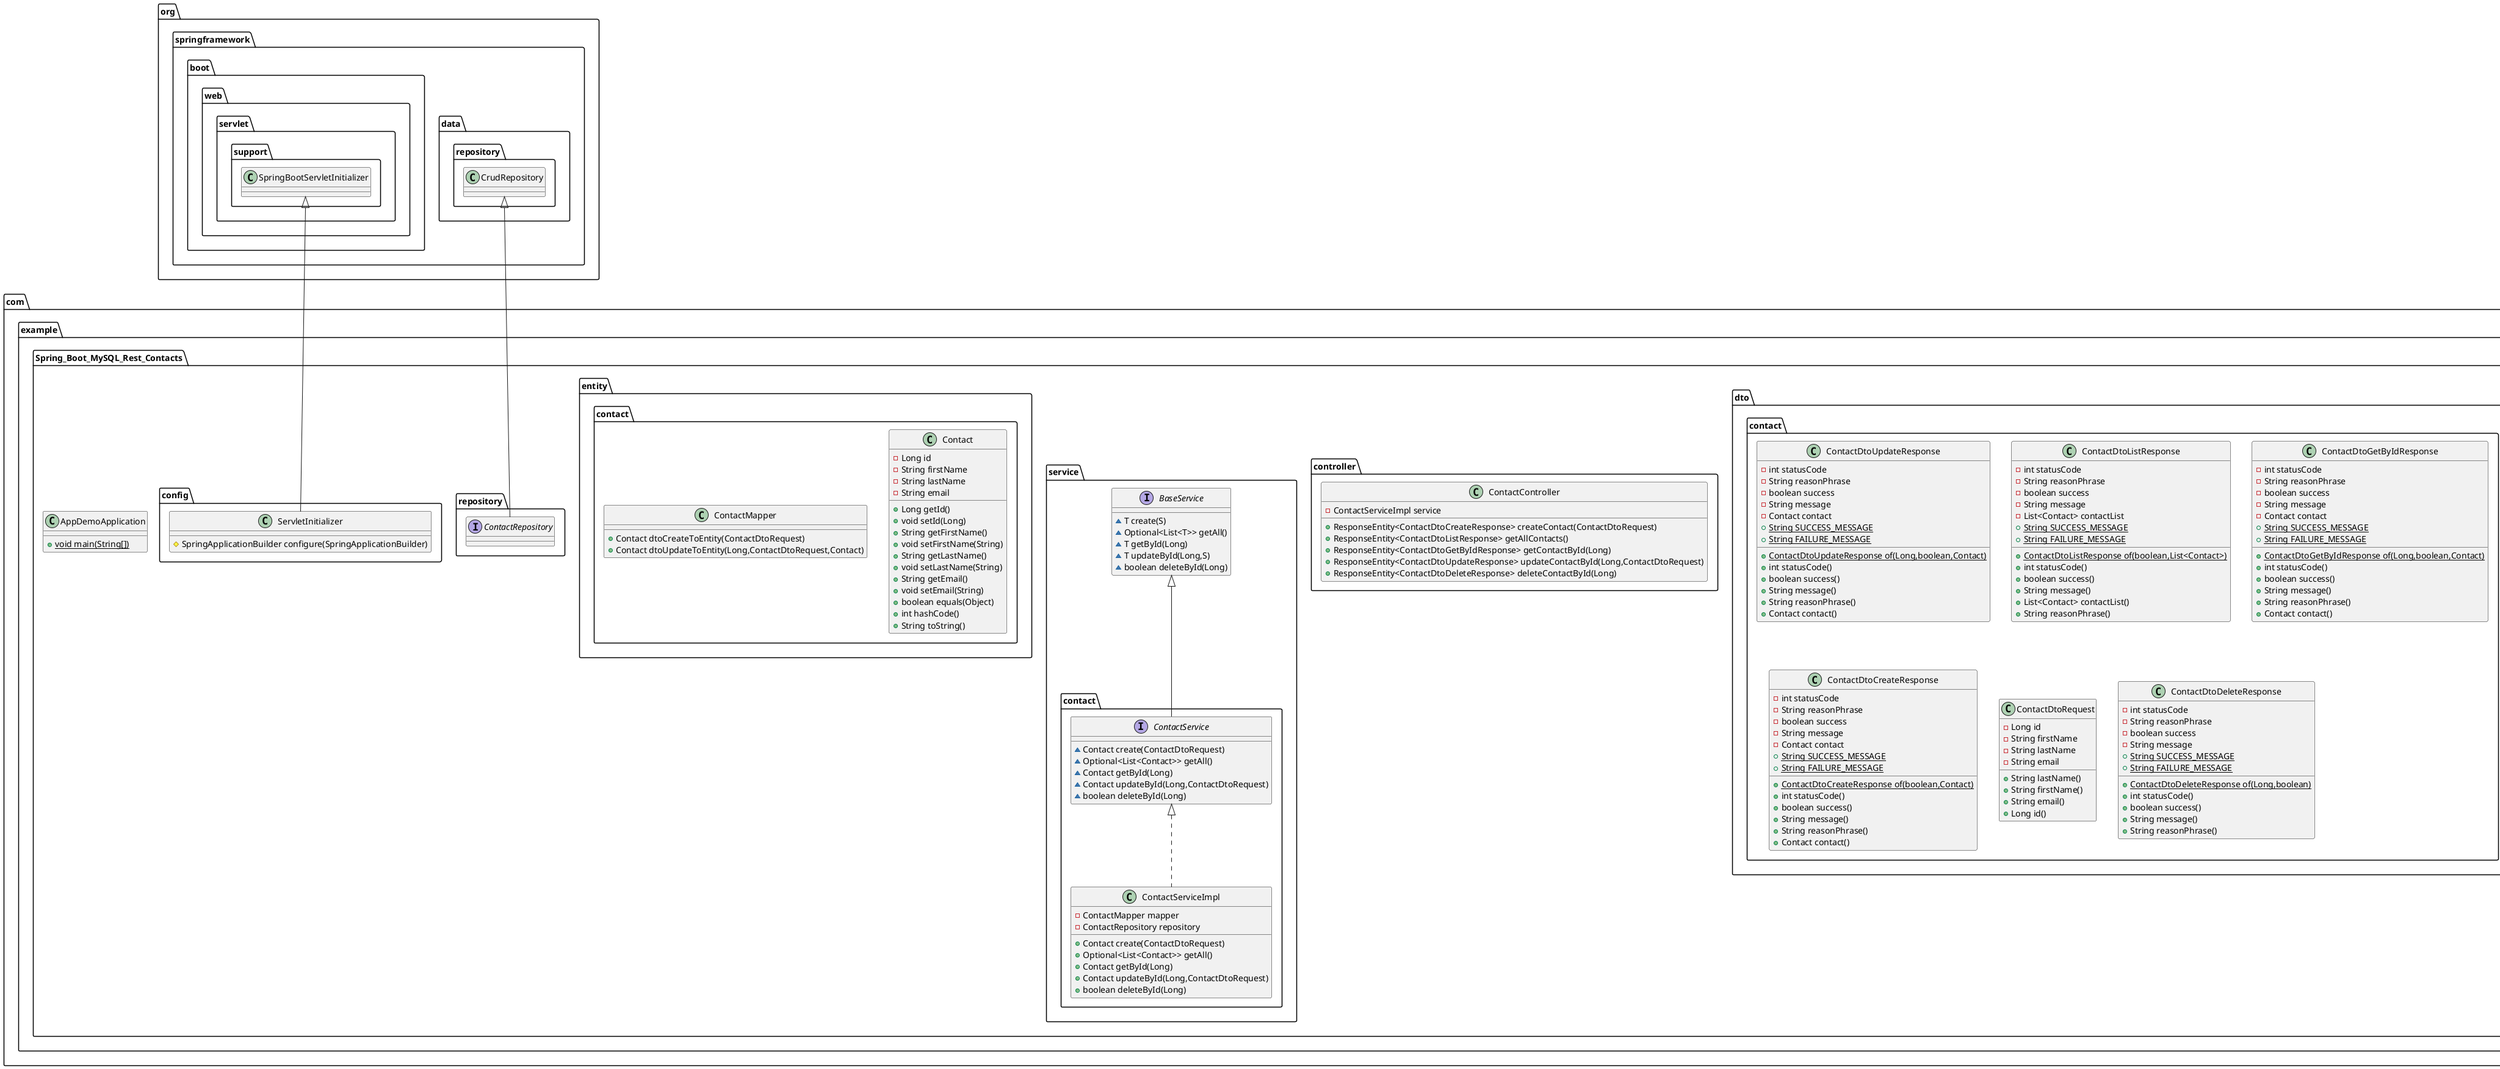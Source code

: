 @startuml
class com.example.Spring_Boot_MySQL_Rest_Contacts.dto.contact.ContactDtoUpdateResponse {
- int statusCode
- String reasonPhrase
- boolean success
- String message
- Contact contact
+ {static} String SUCCESS_MESSAGE
+ {static} String FAILURE_MESSAGE
+ {static} ContactDtoUpdateResponse of(Long,boolean,Contact)
+ int statusCode()
+ boolean success()
+ String message()
+ String reasonPhrase()
+ Contact contact()
}


class com.example.Spring_Boot_MySQL_Rest_Contacts.dto.contact.ContactDtoListResponse {
- int statusCode
- String reasonPhrase
- boolean success
- String message
- List<Contact> contactList
+ {static} String SUCCESS_MESSAGE
+ {static} String FAILURE_MESSAGE
+ {static} ContactDtoListResponse of(boolean,List<Contact>)
+ int statusCode()
+ boolean success()
+ String message()
+ List<Contact> contactList()
+ String reasonPhrase()
}


class com.example.Spring_Boot_MySQL_Rest_Contacts.AppDemoApplication {
+ {static} void main(String[])
}

class com.example.Spring_Boot_MySQL_Rest_Contacts.controller.ContactController {
- ContactServiceImpl service
+ ResponseEntity<ContactDtoCreateResponse> createContact(ContactDtoRequest)
+ ResponseEntity<ContactDtoListResponse> getAllContacts()
+ ResponseEntity<ContactDtoGetByIdResponse> getContactById(Long)
+ ResponseEntity<ContactDtoUpdateResponse> updateContactById(Long,ContactDtoRequest)
+ ResponseEntity<ContactDtoDeleteResponse> deleteContactById(Long)
}


interface com.example.Spring_Boot_MySQL_Rest_Contacts.service.contact.ContactService {
~ Contact create(ContactDtoRequest)
~ Optional<List<Contact>> getAll()
~ Contact getById(Long)
~ Contact updateById(Long,ContactDtoRequest)
~ boolean deleteById(Long)
}

interface com.example.Spring_Boot_MySQL_Rest_Contacts.service.BaseService {
~ T create(S)
~ Optional<List<T>> getAll()
~ T getById(Long)
~ T updateById(Long,S)
~ boolean deleteById(Long)
}

class com.example.Spring_Boot_MySQL_Rest_Contacts.entity.contact.Contact {
- Long id
- String firstName
- String lastName
- String email
+ Long getId()
+ void setId(Long)
+ String getFirstName()
+ void setFirstName(String)
+ String getLastName()
+ void setLastName(String)
+ String getEmail()
+ void setEmail(String)
+ boolean equals(Object)
+ int hashCode()
+ String toString()
}


interface com.example.Spring_Boot_MySQL_Rest_Contacts.repository.ContactRepository {
}
class com.example.Spring_Boot_MySQL_Rest_Contacts.service.contact.ContactServiceImpl {
- ContactMapper mapper
- ContactRepository repository
+ Contact create(ContactDtoRequest)
+ Optional<List<Contact>> getAll()
+ Contact getById(Long)
+ Contact updateById(Long,ContactDtoRequest)
+ boolean deleteById(Long)
}


class com.example.Spring_Boot_MySQL_Rest_Contacts.dto.contact.ContactDtoGetByIdResponse {
- int statusCode
- String reasonPhrase
- boolean success
- String message
- Contact contact
+ {static} String SUCCESS_MESSAGE
+ {static} String FAILURE_MESSAGE
+ {static} ContactDtoGetByIdResponse of(Long,boolean,Contact)
+ int statusCode()
+ boolean success()
+ String message()
+ String reasonPhrase()
+ Contact contact()
}


class com.example.Spring_Boot_MySQL_Rest_Contacts.dto.contact.ContactDtoCreateResponse {
- int statusCode
- String reasonPhrase
- boolean success
- String message
- Contact contact
+ {static} String SUCCESS_MESSAGE
+ {static} String FAILURE_MESSAGE
+ {static} ContactDtoCreateResponse of(boolean,Contact)
+ int statusCode()
+ boolean success()
+ String message()
+ String reasonPhrase()
+ Contact contact()
}


class com.example.Spring_Boot_MySQL_Rest_Contacts.dto.contact.ContactDtoRequest {
- Long id
- String firstName
- String lastName
- String email
+ String lastName()
+ String firstName()
+ String email()
+ Long id()
}


class com.example.Spring_Boot_MySQL_Rest_Contacts.dto.contact.ContactDtoDeleteResponse {
- int statusCode
- String reasonPhrase
- boolean success
- String message
+ {static} String SUCCESS_MESSAGE
+ {static} String FAILURE_MESSAGE
+ {static} ContactDtoDeleteResponse of(Long,boolean)
+ int statusCode()
+ boolean success()
+ String message()
+ String reasonPhrase()
}


class com.example.Spring_Boot_MySQL_Rest_Contacts.config.ServletInitializer {
# SpringApplicationBuilder configure(SpringApplicationBuilder)
}

class com.example.Spring_Boot_MySQL_Rest_Contacts.entity.contact.ContactMapper {
+ Contact dtoCreateToEntity(ContactDtoRequest)
+ Contact dtoUpdateToEntity(Long,ContactDtoRequest,Contact)
}



com.example.Spring_Boot_MySQL_Rest_Contacts.service.BaseService <|-- com.example.Spring_Boot_MySQL_Rest_Contacts.service.contact.ContactService
org.springframework.data.repository.CrudRepository <|-- com.example.Spring_Boot_MySQL_Rest_Contacts.repository.ContactRepository
com.example.Spring_Boot_MySQL_Rest_Contacts.service.contact.ContactService <|.. com.example.Spring_Boot_MySQL_Rest_Contacts.service.contact.ContactServiceImpl
org.springframework.boot.web.servlet.support.SpringBootServletInitializer <|-- com.example.Spring_Boot_MySQL_Rest_Contacts.config.ServletInitializer
@enduml